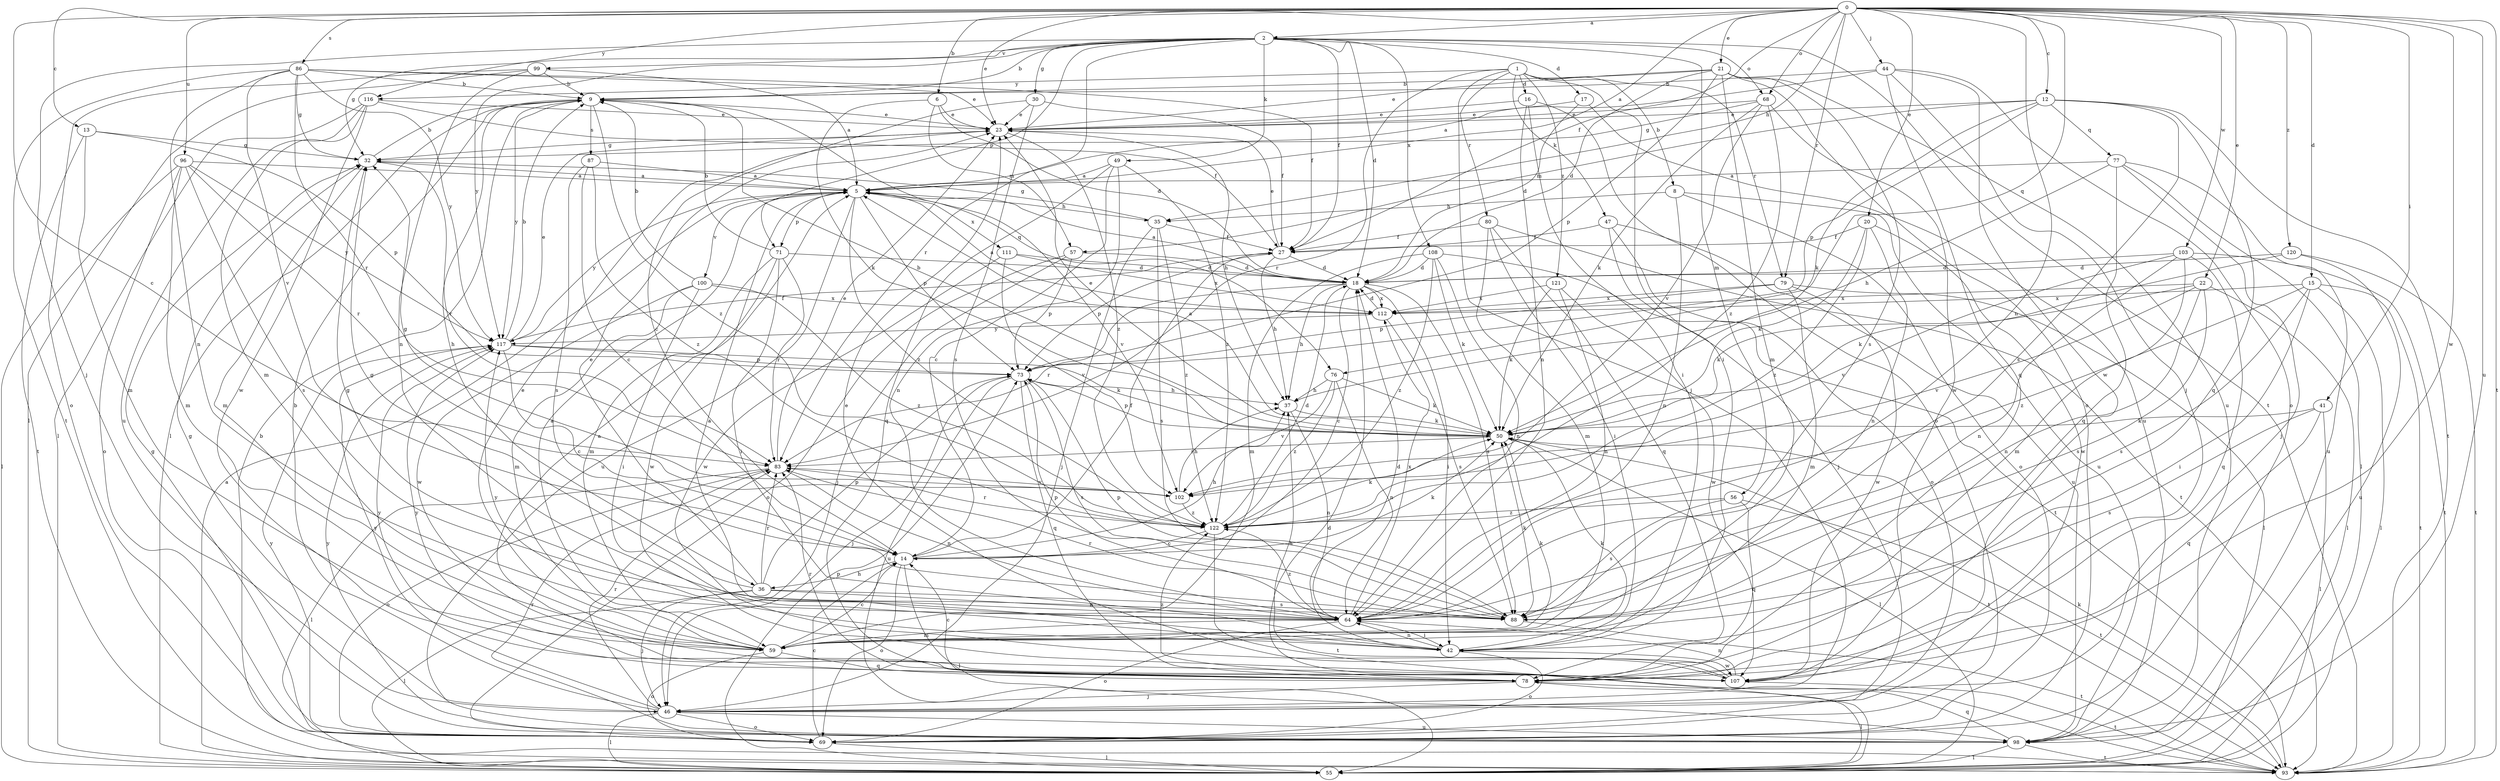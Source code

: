 strict digraph  {
0;
1;
2;
5;
6;
8;
9;
12;
13;
14;
15;
16;
17;
18;
20;
21;
22;
23;
27;
30;
32;
35;
36;
37;
41;
42;
44;
46;
47;
49;
50;
55;
56;
57;
59;
64;
68;
69;
71;
73;
76;
77;
78;
79;
80;
83;
86;
87;
88;
93;
96;
98;
99;
100;
102;
103;
107;
108;
111;
112;
116;
117;
120;
121;
122;
0 -> 2  [label=a];
0 -> 5  [label=a];
0 -> 6  [label=b];
0 -> 12  [label=c];
0 -> 13  [label=c];
0 -> 14  [label=c];
0 -> 15  [label=d];
0 -> 20  [label=e];
0 -> 21  [label=e];
0 -> 22  [label=e];
0 -> 23  [label=e];
0 -> 27  [label=f];
0 -> 35  [label=h];
0 -> 41  [label=i];
0 -> 44  [label=j];
0 -> 64  [label=n];
0 -> 68  [label=o];
0 -> 76  [label=q];
0 -> 79  [label=r];
0 -> 86  [label=s];
0 -> 93  [label=t];
0 -> 96  [label=u];
0 -> 98  [label=u];
0 -> 103  [label=w];
0 -> 107  [label=w];
0 -> 116  [label=y];
0 -> 120  [label=z];
1 -> 8  [label=b];
1 -> 16  [label=d];
1 -> 42  [label=i];
1 -> 46  [label=j];
1 -> 47  [label=k];
1 -> 79  [label=r];
1 -> 80  [label=r];
1 -> 83  [label=r];
1 -> 116  [label=y];
1 -> 121  [label=z];
2 -> 9  [label=b];
2 -> 17  [label=d];
2 -> 18  [label=d];
2 -> 27  [label=f];
2 -> 30  [label=g];
2 -> 32  [label=g];
2 -> 46  [label=j];
2 -> 49  [label=k];
2 -> 56  [label=m];
2 -> 68  [label=o];
2 -> 71  [label=p];
2 -> 83  [label=r];
2 -> 93  [label=t];
2 -> 99  [label=v];
2 -> 108  [label=x];
2 -> 117  [label=y];
5 -> 35  [label=h];
5 -> 71  [label=p];
5 -> 73  [label=p];
5 -> 98  [label=u];
5 -> 100  [label=v];
5 -> 102  [label=v];
5 -> 111  [label=x];
5 -> 117  [label=y];
5 -> 122  [label=z];
6 -> 18  [label=d];
6 -> 23  [label=e];
6 -> 50  [label=k];
6 -> 57  [label=m];
8 -> 35  [label=h];
8 -> 64  [label=n];
8 -> 69  [label=o];
8 -> 98  [label=u];
9 -> 23  [label=e];
9 -> 36  [label=h];
9 -> 55  [label=l];
9 -> 76  [label=q];
9 -> 87  [label=s];
9 -> 117  [label=y];
9 -> 122  [label=z];
12 -> 23  [label=e];
12 -> 50  [label=k];
12 -> 57  [label=m];
12 -> 73  [label=p];
12 -> 77  [label=q];
12 -> 78  [label=q];
12 -> 88  [label=s];
12 -> 93  [label=t];
13 -> 32  [label=g];
13 -> 59  [label=m];
13 -> 73  [label=p];
13 -> 93  [label=t];
14 -> 27  [label=f];
14 -> 36  [label=h];
14 -> 37  [label=h];
14 -> 50  [label=k];
14 -> 55  [label=l];
14 -> 69  [label=o];
15 -> 42  [label=i];
15 -> 55  [label=l];
15 -> 88  [label=s];
15 -> 93  [label=t];
15 -> 112  [label=x];
15 -> 122  [label=z];
16 -> 23  [label=e];
16 -> 42  [label=i];
16 -> 64  [label=n];
16 -> 69  [label=o];
17 -> 18  [label=d];
17 -> 23  [label=e];
17 -> 98  [label=u];
18 -> 5  [label=a];
18 -> 14  [label=c];
18 -> 37  [label=h];
18 -> 42  [label=i];
18 -> 83  [label=r];
18 -> 88  [label=s];
18 -> 112  [label=x];
20 -> 27  [label=f];
20 -> 50  [label=k];
20 -> 64  [label=n];
20 -> 107  [label=w];
20 -> 122  [label=z];
21 -> 9  [label=b];
21 -> 18  [label=d];
21 -> 23  [label=e];
21 -> 59  [label=m];
21 -> 69  [label=o];
21 -> 73  [label=p];
21 -> 88  [label=s];
21 -> 98  [label=u];
22 -> 50  [label=k];
22 -> 55  [label=l];
22 -> 64  [label=n];
22 -> 88  [label=s];
22 -> 102  [label=v];
22 -> 112  [label=x];
23 -> 32  [label=g];
23 -> 37  [label=h];
23 -> 122  [label=z];
27 -> 18  [label=d];
27 -> 23  [label=e];
27 -> 37  [label=h];
27 -> 73  [label=p];
30 -> 14  [label=c];
30 -> 23  [label=e];
30 -> 27  [label=f];
30 -> 88  [label=s];
32 -> 5  [label=a];
32 -> 9  [label=b];
32 -> 59  [label=m];
32 -> 83  [label=r];
35 -> 27  [label=f];
35 -> 32  [label=g];
35 -> 46  [label=j];
35 -> 88  [label=s];
35 -> 122  [label=z];
36 -> 23  [label=e];
36 -> 32  [label=g];
36 -> 46  [label=j];
36 -> 55  [label=l];
36 -> 64  [label=n];
36 -> 73  [label=p];
36 -> 83  [label=r];
36 -> 88  [label=s];
37 -> 50  [label=k];
37 -> 64  [label=n];
41 -> 50  [label=k];
41 -> 55  [label=l];
41 -> 78  [label=q];
41 -> 88  [label=s];
42 -> 5  [label=a];
42 -> 18  [label=d];
42 -> 50  [label=k];
42 -> 64  [label=n];
42 -> 69  [label=o];
42 -> 107  [label=w];
42 -> 117  [label=y];
44 -> 5  [label=a];
44 -> 9  [label=b];
44 -> 46  [label=j];
44 -> 69  [label=o];
44 -> 78  [label=q];
44 -> 107  [label=w];
46 -> 9  [label=b];
46 -> 32  [label=g];
46 -> 55  [label=l];
46 -> 69  [label=o];
46 -> 83  [label=r];
46 -> 98  [label=u];
46 -> 117  [label=y];
47 -> 27  [label=f];
47 -> 46  [label=j];
47 -> 69  [label=o];
47 -> 98  [label=u];
49 -> 5  [label=a];
49 -> 14  [label=c];
49 -> 64  [label=n];
49 -> 78  [label=q];
49 -> 122  [label=z];
50 -> 5  [label=a];
50 -> 9  [label=b];
50 -> 23  [label=e];
50 -> 55  [label=l];
50 -> 73  [label=p];
50 -> 83  [label=r];
50 -> 93  [label=t];
55 -> 5  [label=a];
55 -> 18  [label=d];
55 -> 73  [label=p];
56 -> 78  [label=q];
56 -> 88  [label=s];
56 -> 93  [label=t];
56 -> 122  [label=z];
57 -> 18  [label=d];
57 -> 46  [label=j];
57 -> 69  [label=o];
57 -> 73  [label=p];
59 -> 5  [label=a];
59 -> 14  [label=c];
59 -> 23  [label=e];
59 -> 50  [label=k];
59 -> 69  [label=o];
59 -> 78  [label=q];
64 -> 32  [label=g];
64 -> 42  [label=i];
64 -> 59  [label=m];
64 -> 69  [label=o];
64 -> 73  [label=p];
64 -> 112  [label=x];
64 -> 122  [label=z];
68 -> 23  [label=e];
68 -> 32  [label=g];
68 -> 50  [label=k];
68 -> 102  [label=v];
68 -> 107  [label=w];
68 -> 122  [label=z];
69 -> 14  [label=c];
69 -> 32  [label=g];
69 -> 55  [label=l];
69 -> 117  [label=y];
71 -> 9  [label=b];
71 -> 18  [label=d];
71 -> 42  [label=i];
71 -> 59  [label=m];
71 -> 83  [label=r];
71 -> 107  [label=w];
73 -> 37  [label=h];
73 -> 46  [label=j];
73 -> 78  [label=q];
73 -> 88  [label=s];
73 -> 98  [label=u];
76 -> 37  [label=h];
76 -> 50  [label=k];
76 -> 64  [label=n];
76 -> 102  [label=v];
76 -> 122  [label=z];
77 -> 5  [label=a];
77 -> 37  [label=h];
77 -> 46  [label=j];
77 -> 55  [label=l];
77 -> 78  [label=q];
77 -> 98  [label=u];
78 -> 5  [label=a];
78 -> 14  [label=c];
78 -> 46  [label=j];
78 -> 55  [label=l];
78 -> 83  [label=r];
78 -> 117  [label=y];
78 -> 122  [label=z];
79 -> 55  [label=l];
79 -> 59  [label=m];
79 -> 73  [label=p];
79 -> 107  [label=w];
79 -> 112  [label=x];
80 -> 27  [label=f];
80 -> 42  [label=i];
80 -> 59  [label=m];
80 -> 78  [label=q];
80 -> 93  [label=t];
83 -> 23  [label=e];
83 -> 55  [label=l];
83 -> 64  [label=n];
83 -> 69  [label=o];
83 -> 102  [label=v];
86 -> 9  [label=b];
86 -> 23  [label=e];
86 -> 27  [label=f];
86 -> 32  [label=g];
86 -> 64  [label=n];
86 -> 83  [label=r];
86 -> 93  [label=t];
86 -> 102  [label=v];
86 -> 117  [label=y];
87 -> 5  [label=a];
87 -> 14  [label=c];
87 -> 88  [label=s];
87 -> 122  [label=z];
88 -> 50  [label=k];
88 -> 73  [label=p];
88 -> 83  [label=r];
88 -> 93  [label=t];
93 -> 9  [label=b];
93 -> 50  [label=k];
96 -> 5  [label=a];
96 -> 55  [label=l];
96 -> 59  [label=m];
96 -> 69  [label=o];
96 -> 83  [label=r];
96 -> 88  [label=s];
96 -> 117  [label=y];
98 -> 55  [label=l];
98 -> 78  [label=q];
98 -> 83  [label=r];
98 -> 93  [label=t];
98 -> 117  [label=y];
99 -> 5  [label=a];
99 -> 9  [label=b];
99 -> 55  [label=l];
99 -> 64  [label=n];
99 -> 69  [label=o];
100 -> 9  [label=b];
100 -> 42  [label=i];
100 -> 59  [label=m];
100 -> 107  [label=w];
100 -> 112  [label=x];
100 -> 122  [label=z];
102 -> 32  [label=g];
102 -> 37  [label=h];
102 -> 122  [label=z];
103 -> 18  [label=d];
103 -> 59  [label=m];
103 -> 64  [label=n];
103 -> 78  [label=q];
103 -> 93  [label=t];
103 -> 102  [label=v];
107 -> 23  [label=e];
107 -> 37  [label=h];
107 -> 64  [label=n];
107 -> 93  [label=t];
107 -> 117  [label=y];
108 -> 18  [label=d];
108 -> 50  [label=k];
108 -> 59  [label=m];
108 -> 64  [label=n];
108 -> 93  [label=t];
108 -> 122  [label=z];
111 -> 18  [label=d];
111 -> 102  [label=v];
111 -> 107  [label=w];
111 -> 112  [label=x];
112 -> 5  [label=a];
112 -> 18  [label=d];
112 -> 88  [label=s];
112 -> 117  [label=y];
116 -> 23  [label=e];
116 -> 27  [label=f];
116 -> 55  [label=l];
116 -> 59  [label=m];
116 -> 98  [label=u];
116 -> 107  [label=w];
117 -> 9  [label=b];
117 -> 14  [label=c];
117 -> 23  [label=e];
117 -> 27  [label=f];
117 -> 50  [label=k];
117 -> 73  [label=p];
120 -> 18  [label=d];
120 -> 50  [label=k];
120 -> 93  [label=t];
120 -> 98  [label=u];
121 -> 50  [label=k];
121 -> 64  [label=n];
121 -> 107  [label=w];
121 -> 112  [label=x];
122 -> 14  [label=c];
122 -> 18  [label=d];
122 -> 50  [label=k];
122 -> 83  [label=r];
122 -> 93  [label=t];
}
